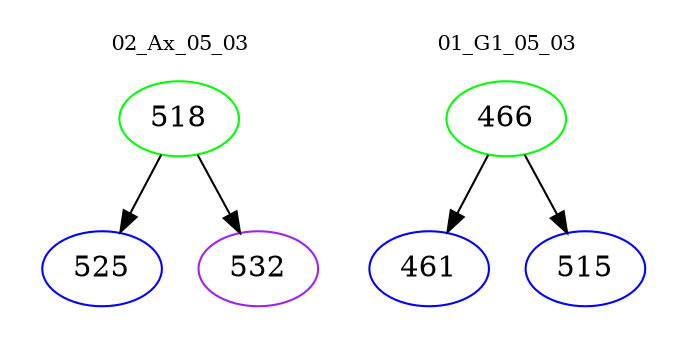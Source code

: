 digraph{
subgraph cluster_0 {
color = white
label = "02_Ax_05_03";
fontsize=10;
T0_518 [label="518", color="green"]
T0_518 -> T0_525 [color="black"]
T0_525 [label="525", color="blue"]
T0_518 -> T0_532 [color="black"]
T0_532 [label="532", color="purple"]
}
subgraph cluster_1 {
color = white
label = "01_G1_05_03";
fontsize=10;
T1_466 [label="466", color="green"]
T1_466 -> T1_461 [color="black"]
T1_461 [label="461", color="blue"]
T1_466 -> T1_515 [color="black"]
T1_515 [label="515", color="blue"]
}
}
